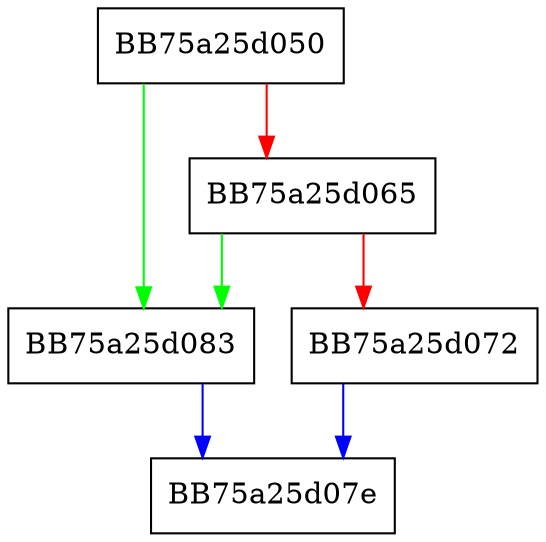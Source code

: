 digraph HexStringtoByte {
  node [shape="box"];
  graph [splines=ortho];
  BB75a25d050 -> BB75a25d083 [color="green"];
  BB75a25d050 -> BB75a25d065 [color="red"];
  BB75a25d065 -> BB75a25d083 [color="green"];
  BB75a25d065 -> BB75a25d072 [color="red"];
  BB75a25d072 -> BB75a25d07e [color="blue"];
  BB75a25d083 -> BB75a25d07e [color="blue"];
}